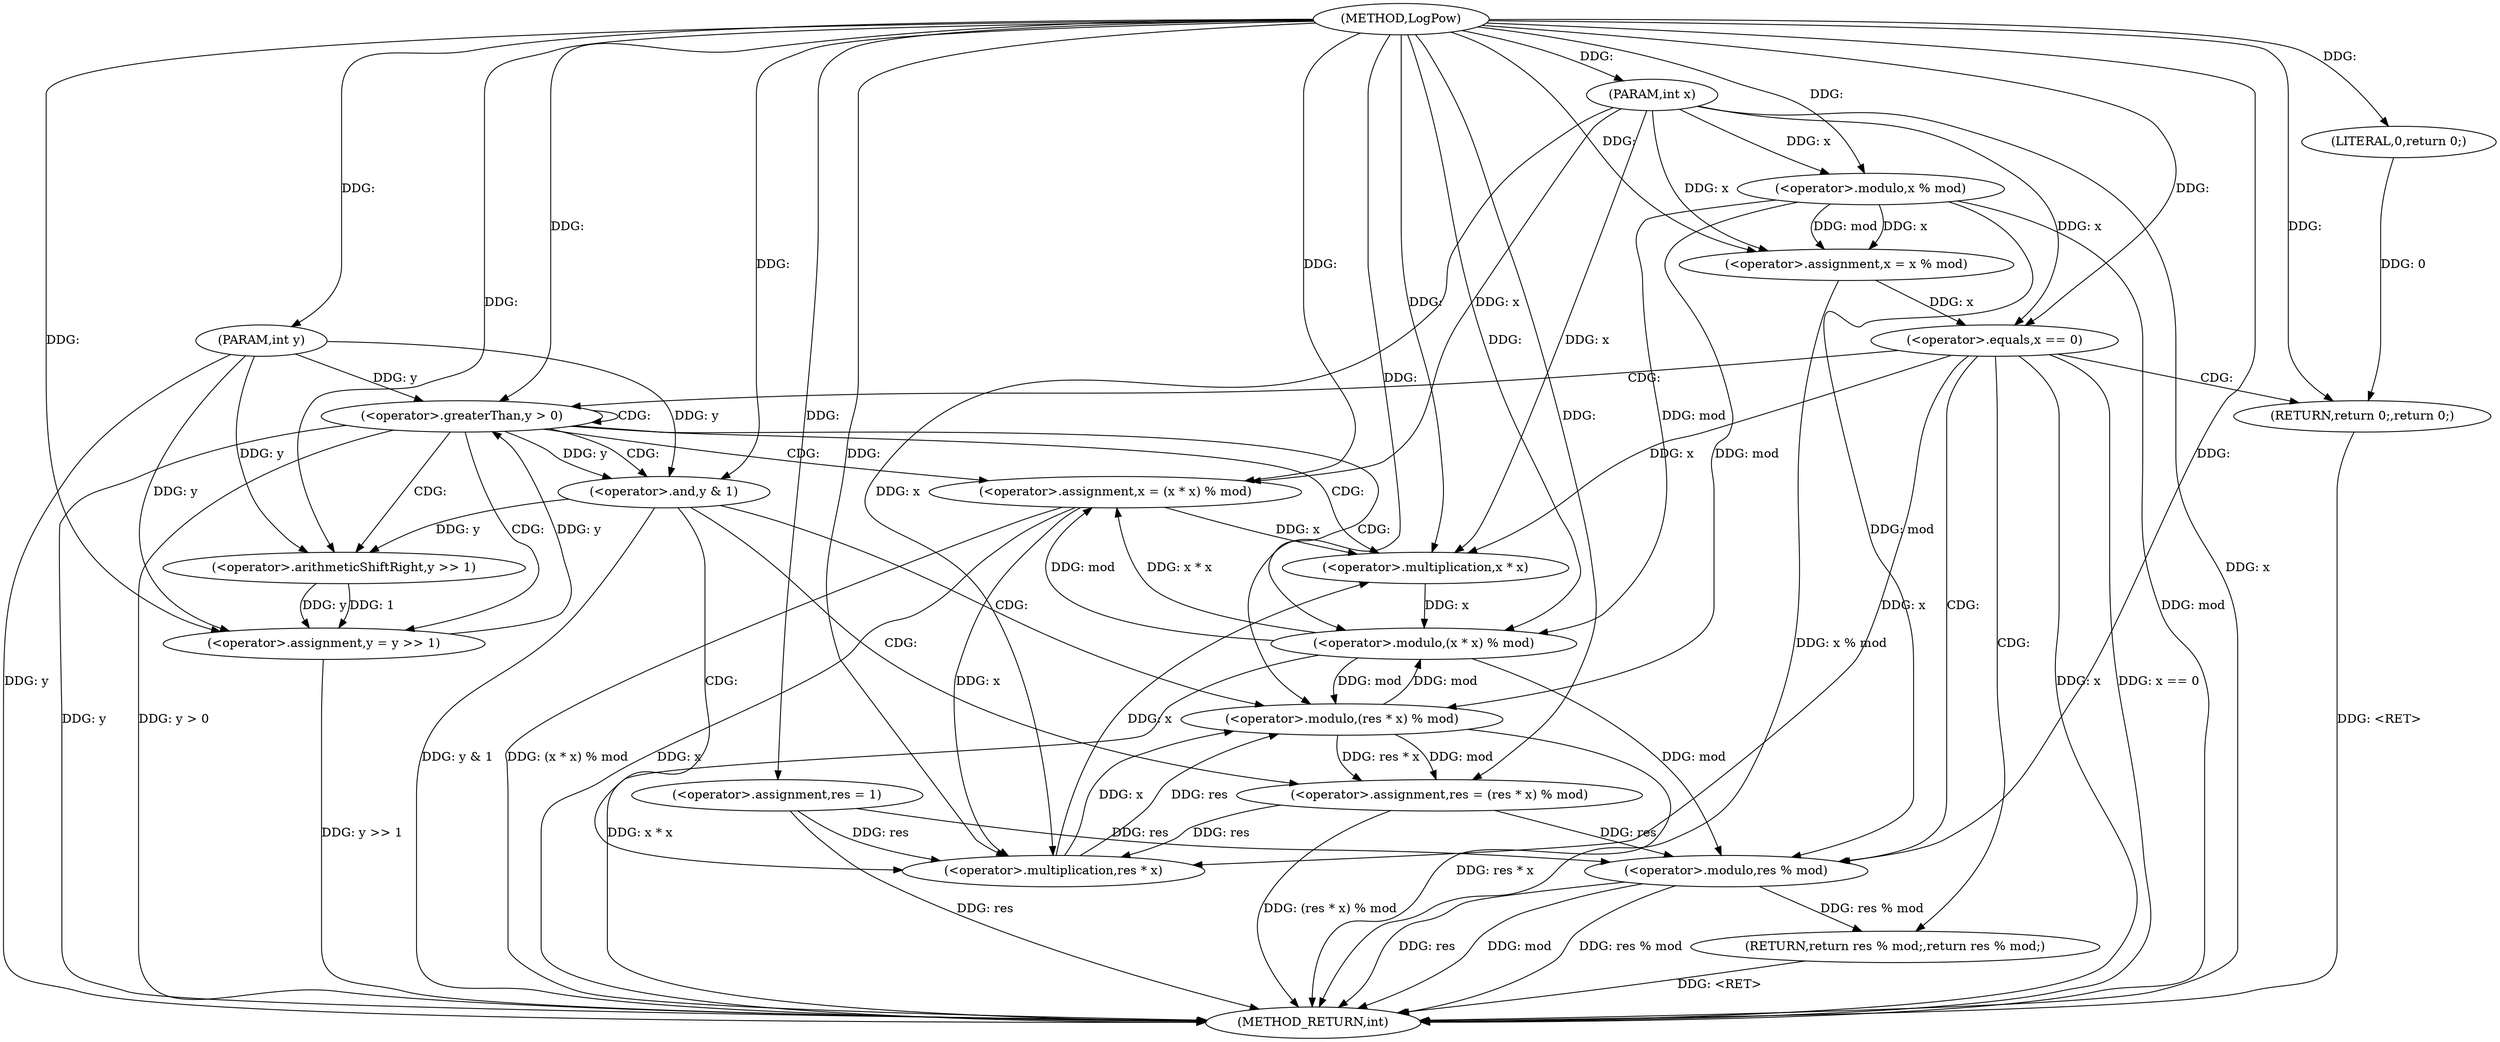 digraph "LogPow" {  
"1000225" [label = "(METHOD,LogPow)" ]
"1000276" [label = "(METHOD_RETURN,int)" ]
"1000226" [label = "(PARAM,int x)" ]
"1000227" [label = "(PARAM,int y)" ]
"1000230" [label = "(<operator>.assignment,res = 1)" ]
"1000233" [label = "(<operator>.assignment,x = x % mod)" ]
"1000272" [label = "(RETURN,return res % mod;,return res % mod;)" ]
"1000239" [label = "(<operator>.equals,x == 0)" ]
"1000242" [label = "(RETURN,return 0;,return 0;)" ]
"1000245" [label = "(<operator>.greaterThan,y > 0)" ]
"1000273" [label = "(<operator>.modulo,res % mod)" ]
"1000235" [label = "(<operator>.modulo,x % mod)" ]
"1000243" [label = "(LITERAL,0,return 0;)" ]
"1000260" [label = "(<operator>.assignment,y = y >> 1)" ]
"1000265" [label = "(<operator>.assignment,x = (x * x) % mod)" ]
"1000250" [label = "(<operator>.and,y & 1)" ]
"1000253" [label = "(<operator>.assignment,res = (res * x) % mod)" ]
"1000262" [label = "(<operator>.arithmeticShiftRight,y >> 1)" ]
"1000267" [label = "(<operator>.modulo,(x * x) % mod)" ]
"1000255" [label = "(<operator>.modulo,(res * x) % mod)" ]
"1000268" [label = "(<operator>.multiplication,x * x)" ]
"1000256" [label = "(<operator>.multiplication,res * x)" ]
  "1000272" -> "1000276"  [ label = "DDG: <RET>"] 
  "1000226" -> "1000276"  [ label = "DDG: x"] 
  "1000227" -> "1000276"  [ label = "DDG: y"] 
  "1000230" -> "1000276"  [ label = "DDG: res"] 
  "1000235" -> "1000276"  [ label = "DDG: mod"] 
  "1000233" -> "1000276"  [ label = "DDG: x % mod"] 
  "1000239" -> "1000276"  [ label = "DDG: x"] 
  "1000239" -> "1000276"  [ label = "DDG: x == 0"] 
  "1000245" -> "1000276"  [ label = "DDG: y"] 
  "1000245" -> "1000276"  [ label = "DDG: y > 0"] 
  "1000273" -> "1000276"  [ label = "DDG: res"] 
  "1000273" -> "1000276"  [ label = "DDG: mod"] 
  "1000273" -> "1000276"  [ label = "DDG: res % mod"] 
  "1000250" -> "1000276"  [ label = "DDG: y & 1"] 
  "1000255" -> "1000276"  [ label = "DDG: res * x"] 
  "1000253" -> "1000276"  [ label = "DDG: (res * x) % mod"] 
  "1000260" -> "1000276"  [ label = "DDG: y >> 1"] 
  "1000265" -> "1000276"  [ label = "DDG: x"] 
  "1000267" -> "1000276"  [ label = "DDG: x * x"] 
  "1000265" -> "1000276"  [ label = "DDG: (x * x) % mod"] 
  "1000242" -> "1000276"  [ label = "DDG: <RET>"] 
  "1000225" -> "1000226"  [ label = "DDG: "] 
  "1000225" -> "1000227"  [ label = "DDG: "] 
  "1000225" -> "1000230"  [ label = "DDG: "] 
  "1000235" -> "1000233"  [ label = "DDG: x"] 
  "1000235" -> "1000233"  [ label = "DDG: mod"] 
  "1000273" -> "1000272"  [ label = "DDG: res % mod"] 
  "1000226" -> "1000233"  [ label = "DDG: x"] 
  "1000225" -> "1000233"  [ label = "DDG: "] 
  "1000243" -> "1000242"  [ label = "DDG: 0"] 
  "1000225" -> "1000242"  [ label = "DDG: "] 
  "1000226" -> "1000235"  [ label = "DDG: x"] 
  "1000225" -> "1000235"  [ label = "DDG: "] 
  "1000233" -> "1000239"  [ label = "DDG: x"] 
  "1000226" -> "1000239"  [ label = "DDG: x"] 
  "1000225" -> "1000239"  [ label = "DDG: "] 
  "1000225" -> "1000243"  [ label = "DDG: "] 
  "1000260" -> "1000245"  [ label = "DDG: y"] 
  "1000227" -> "1000245"  [ label = "DDG: y"] 
  "1000225" -> "1000245"  [ label = "DDG: "] 
  "1000262" -> "1000260"  [ label = "DDG: y"] 
  "1000262" -> "1000260"  [ label = "DDG: 1"] 
  "1000267" -> "1000265"  [ label = "DDG: mod"] 
  "1000267" -> "1000265"  [ label = "DDG: x * x"] 
  "1000230" -> "1000273"  [ label = "DDG: res"] 
  "1000253" -> "1000273"  [ label = "DDG: res"] 
  "1000225" -> "1000273"  [ label = "DDG: "] 
  "1000235" -> "1000273"  [ label = "DDG: mod"] 
  "1000267" -> "1000273"  [ label = "DDG: mod"] 
  "1000255" -> "1000253"  [ label = "DDG: res * x"] 
  "1000255" -> "1000253"  [ label = "DDG: mod"] 
  "1000227" -> "1000260"  [ label = "DDG: y"] 
  "1000225" -> "1000260"  [ label = "DDG: "] 
  "1000226" -> "1000265"  [ label = "DDG: x"] 
  "1000225" -> "1000265"  [ label = "DDG: "] 
  "1000245" -> "1000250"  [ label = "DDG: y"] 
  "1000227" -> "1000250"  [ label = "DDG: y"] 
  "1000225" -> "1000250"  [ label = "DDG: "] 
  "1000225" -> "1000253"  [ label = "DDG: "] 
  "1000250" -> "1000262"  [ label = "DDG: y"] 
  "1000227" -> "1000262"  [ label = "DDG: y"] 
  "1000225" -> "1000262"  [ label = "DDG: "] 
  "1000268" -> "1000267"  [ label = "DDG: x"] 
  "1000235" -> "1000267"  [ label = "DDG: mod"] 
  "1000255" -> "1000267"  [ label = "DDG: mod"] 
  "1000225" -> "1000267"  [ label = "DDG: "] 
  "1000256" -> "1000255"  [ label = "DDG: x"] 
  "1000256" -> "1000255"  [ label = "DDG: res"] 
  "1000235" -> "1000255"  [ label = "DDG: mod"] 
  "1000267" -> "1000255"  [ label = "DDG: mod"] 
  "1000225" -> "1000255"  [ label = "DDG: "] 
  "1000239" -> "1000268"  [ label = "DDG: x"] 
  "1000256" -> "1000268"  [ label = "DDG: x"] 
  "1000265" -> "1000268"  [ label = "DDG: x"] 
  "1000226" -> "1000268"  [ label = "DDG: x"] 
  "1000225" -> "1000268"  [ label = "DDG: "] 
  "1000230" -> "1000256"  [ label = "DDG: res"] 
  "1000253" -> "1000256"  [ label = "DDG: res"] 
  "1000225" -> "1000256"  [ label = "DDG: "] 
  "1000239" -> "1000256"  [ label = "DDG: x"] 
  "1000265" -> "1000256"  [ label = "DDG: x"] 
  "1000226" -> "1000256"  [ label = "DDG: x"] 
  "1000239" -> "1000272"  [ label = "CDG: "] 
  "1000239" -> "1000242"  [ label = "CDG: "] 
  "1000239" -> "1000273"  [ label = "CDG: "] 
  "1000239" -> "1000245"  [ label = "CDG: "] 
  "1000245" -> "1000262"  [ label = "CDG: "] 
  "1000245" -> "1000267"  [ label = "CDG: "] 
  "1000245" -> "1000250"  [ label = "CDG: "] 
  "1000245" -> "1000265"  [ label = "CDG: "] 
  "1000245" -> "1000268"  [ label = "CDG: "] 
  "1000245" -> "1000260"  [ label = "CDG: "] 
  "1000245" -> "1000245"  [ label = "CDG: "] 
  "1000250" -> "1000253"  [ label = "CDG: "] 
  "1000250" -> "1000256"  [ label = "CDG: "] 
  "1000250" -> "1000255"  [ label = "CDG: "] 
}
